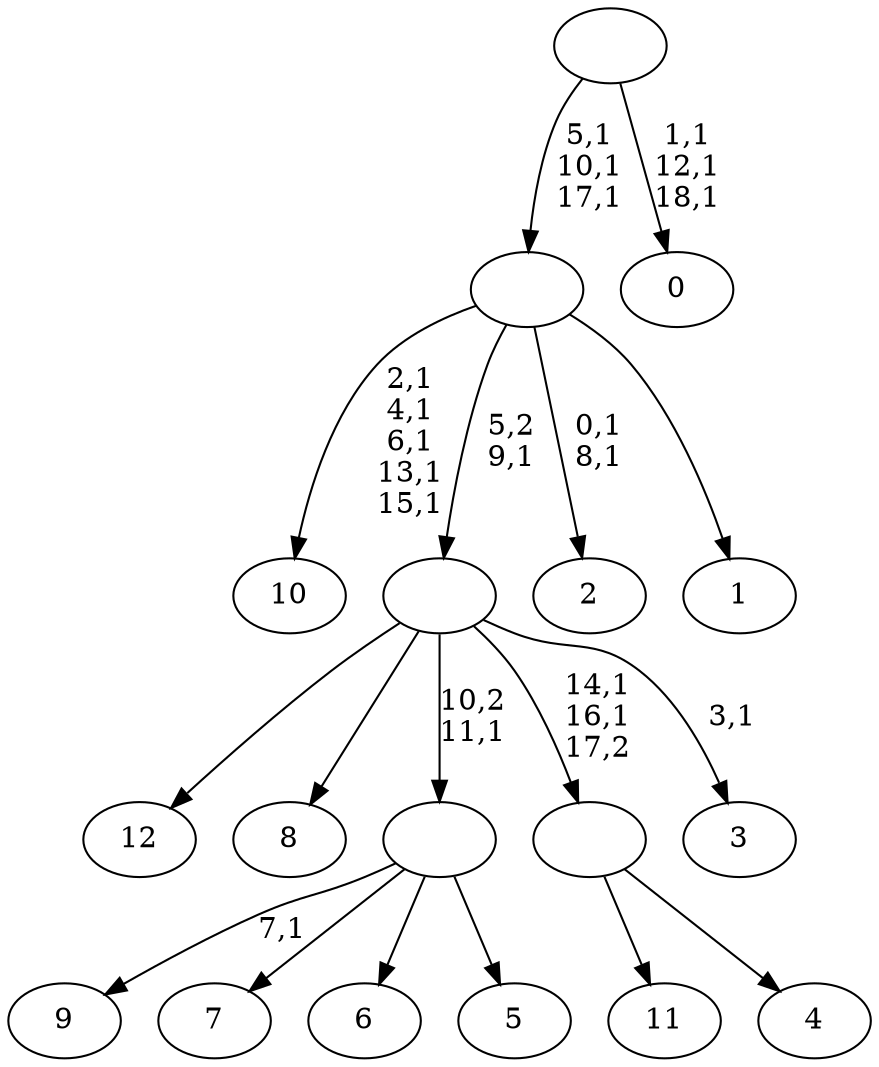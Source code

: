 digraph T {
	32 [label="12"]
	31 [label="11"]
	30 [label="10"]
	24 [label="9"]
	22 [label="8"]
	21 [label="7"]
	20 [label="6"]
	19 [label="5"]
	18 [label=""]
	17 [label="4"]
	16 [label=""]
	14 [label="3"]
	12 [label=""]
	11 [label="2"]
	8 [label="1"]
	7 [label=""]
	4 [label="0"]
	0 [label=""]
	18 -> 24 [label="7,1"]
	18 -> 21 [label=""]
	18 -> 20 [label=""]
	18 -> 19 [label=""]
	16 -> 31 [label=""]
	16 -> 17 [label=""]
	12 -> 14 [label="3,1"]
	12 -> 16 [label="14,1\n16,1\n17,2"]
	12 -> 32 [label=""]
	12 -> 22 [label=""]
	12 -> 18 [label="10,2\n11,1"]
	7 -> 11 [label="0,1\n8,1"]
	7 -> 30 [label="2,1\n4,1\n6,1\n13,1\n15,1"]
	7 -> 12 [label="5,2\n9,1"]
	7 -> 8 [label=""]
	0 -> 4 [label="1,1\n12,1\n18,1"]
	0 -> 7 [label="5,1\n10,1\n17,1"]
}
